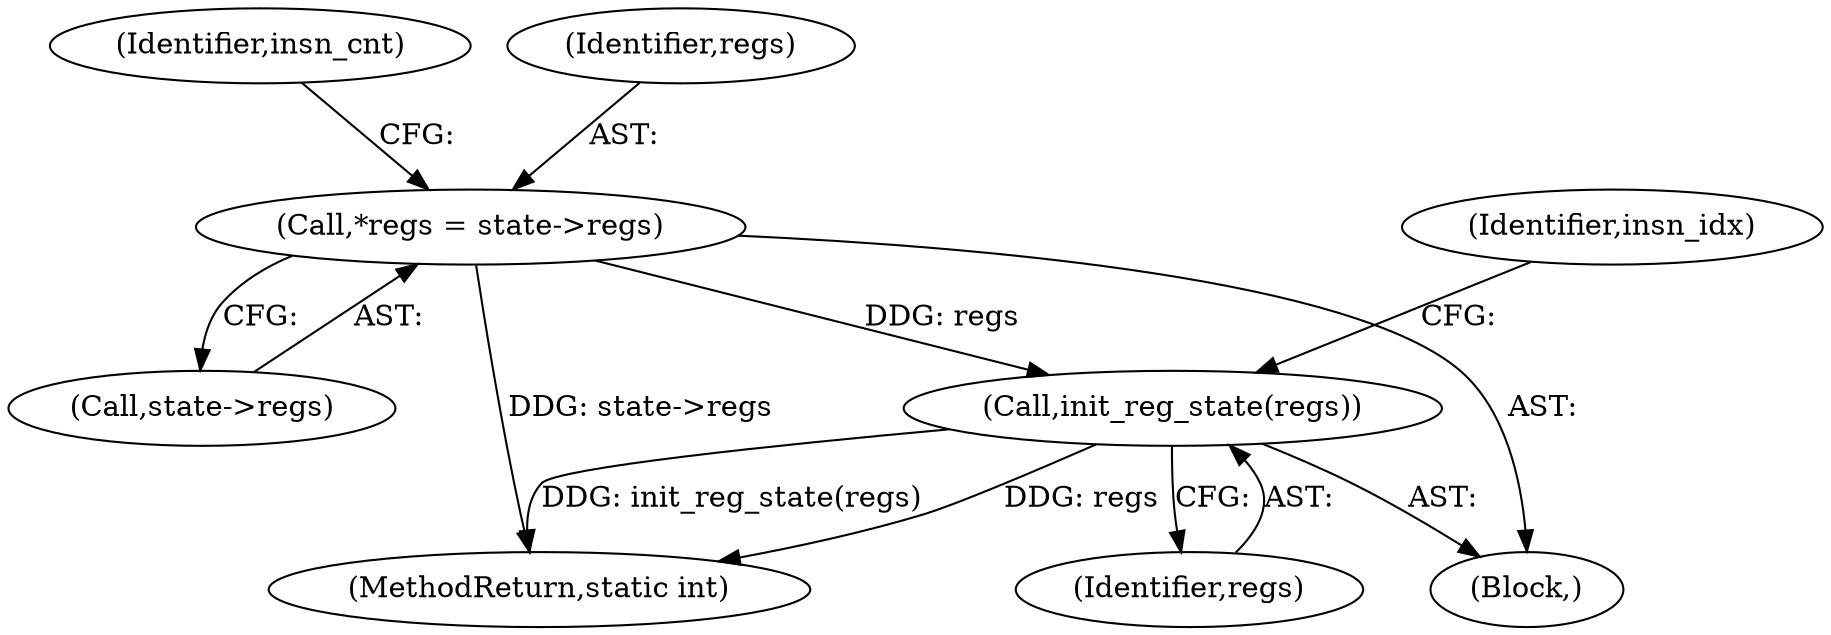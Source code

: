 digraph "0_linux_0d0e57697f162da4aa218b5feafe614fb666db07@pointer" {
"1000157" [label="(Call,init_reg_state(regs))"];
"1000131" [label="(Call,*regs = state->regs)"];
"1000133" [label="(Call,state->regs)"];
"1000832" [label="(MethodReturn,static int)"];
"1000131" [label="(Call,*regs = state->regs)"];
"1000114" [label="(Block,)"];
"1000138" [label="(Identifier,insn_cnt)"];
"1000160" [label="(Identifier,insn_idx)"];
"1000132" [label="(Identifier,regs)"];
"1000157" [label="(Call,init_reg_state(regs))"];
"1000158" [label="(Identifier,regs)"];
"1000157" -> "1000114"  [label="AST: "];
"1000157" -> "1000158"  [label="CFG: "];
"1000158" -> "1000157"  [label="AST: "];
"1000160" -> "1000157"  [label="CFG: "];
"1000157" -> "1000832"  [label="DDG: init_reg_state(regs)"];
"1000157" -> "1000832"  [label="DDG: regs"];
"1000131" -> "1000157"  [label="DDG: regs"];
"1000131" -> "1000114"  [label="AST: "];
"1000131" -> "1000133"  [label="CFG: "];
"1000132" -> "1000131"  [label="AST: "];
"1000133" -> "1000131"  [label="AST: "];
"1000138" -> "1000131"  [label="CFG: "];
"1000131" -> "1000832"  [label="DDG: state->regs"];
}
